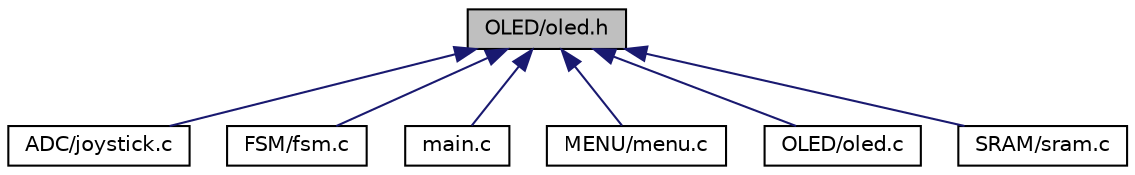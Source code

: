 digraph "OLED/oled.h"
{
 // LATEX_PDF_SIZE
  edge [fontname="Helvetica",fontsize="10",labelfontname="Helvetica",labelfontsize="10"];
  node [fontname="Helvetica",fontsize="10",shape=record];
  Node1 [label="OLED/oled.h",height=0.2,width=0.4,color="black", fillcolor="grey75", style="filled", fontcolor="black",tooltip="Basic OLED driver, provides the baseline for the menu."];
  Node1 -> Node2 [dir="back",color="midnightblue",fontsize="10",style="solid",fontname="Helvetica"];
  Node2 [label="ADC/joystick.c",height=0.2,width=0.4,color="black", fillcolor="white", style="filled",URL="$joystick_8c_source.html",tooltip=" "];
  Node1 -> Node3 [dir="back",color="midnightblue",fontsize="10",style="solid",fontname="Helvetica"];
  Node3 [label="FSM/fsm.c",height=0.2,width=0.4,color="black", fillcolor="white", style="filled",URL="$fsm_8c.html",tooltip="Finite state machine with a event queue that will change action based on the event."];
  Node1 -> Node4 [dir="back",color="midnightblue",fontsize="10",style="solid",fontname="Helvetica"];
  Node4 [label="main.c",height=0.2,width=0.4,color="black", fillcolor="white", style="filled",URL="$main_8c.html",tooltip="The main function for running the code of the application."];
  Node1 -> Node5 [dir="back",color="midnightblue",fontsize="10",style="solid",fontname="Helvetica"];
  Node5 [label="MENU/menu.c",height=0.2,width=0.4,color="black", fillcolor="white", style="filled",URL="$menu_8c_source.html",tooltip=" "];
  Node1 -> Node6 [dir="back",color="midnightblue",fontsize="10",style="solid",fontname="Helvetica"];
  Node6 [label="OLED/oled.c",height=0.2,width=0.4,color="black", fillcolor="white", style="filled",URL="$oled_8c_source.html",tooltip=" "];
  Node1 -> Node7 [dir="back",color="midnightblue",fontsize="10",style="solid",fontname="Helvetica"];
  Node7 [label="SRAM/sram.c",height=0.2,width=0.4,color="black", fillcolor="white", style="filled",URL="$sram_8c_source.html",tooltip=" "];
}
